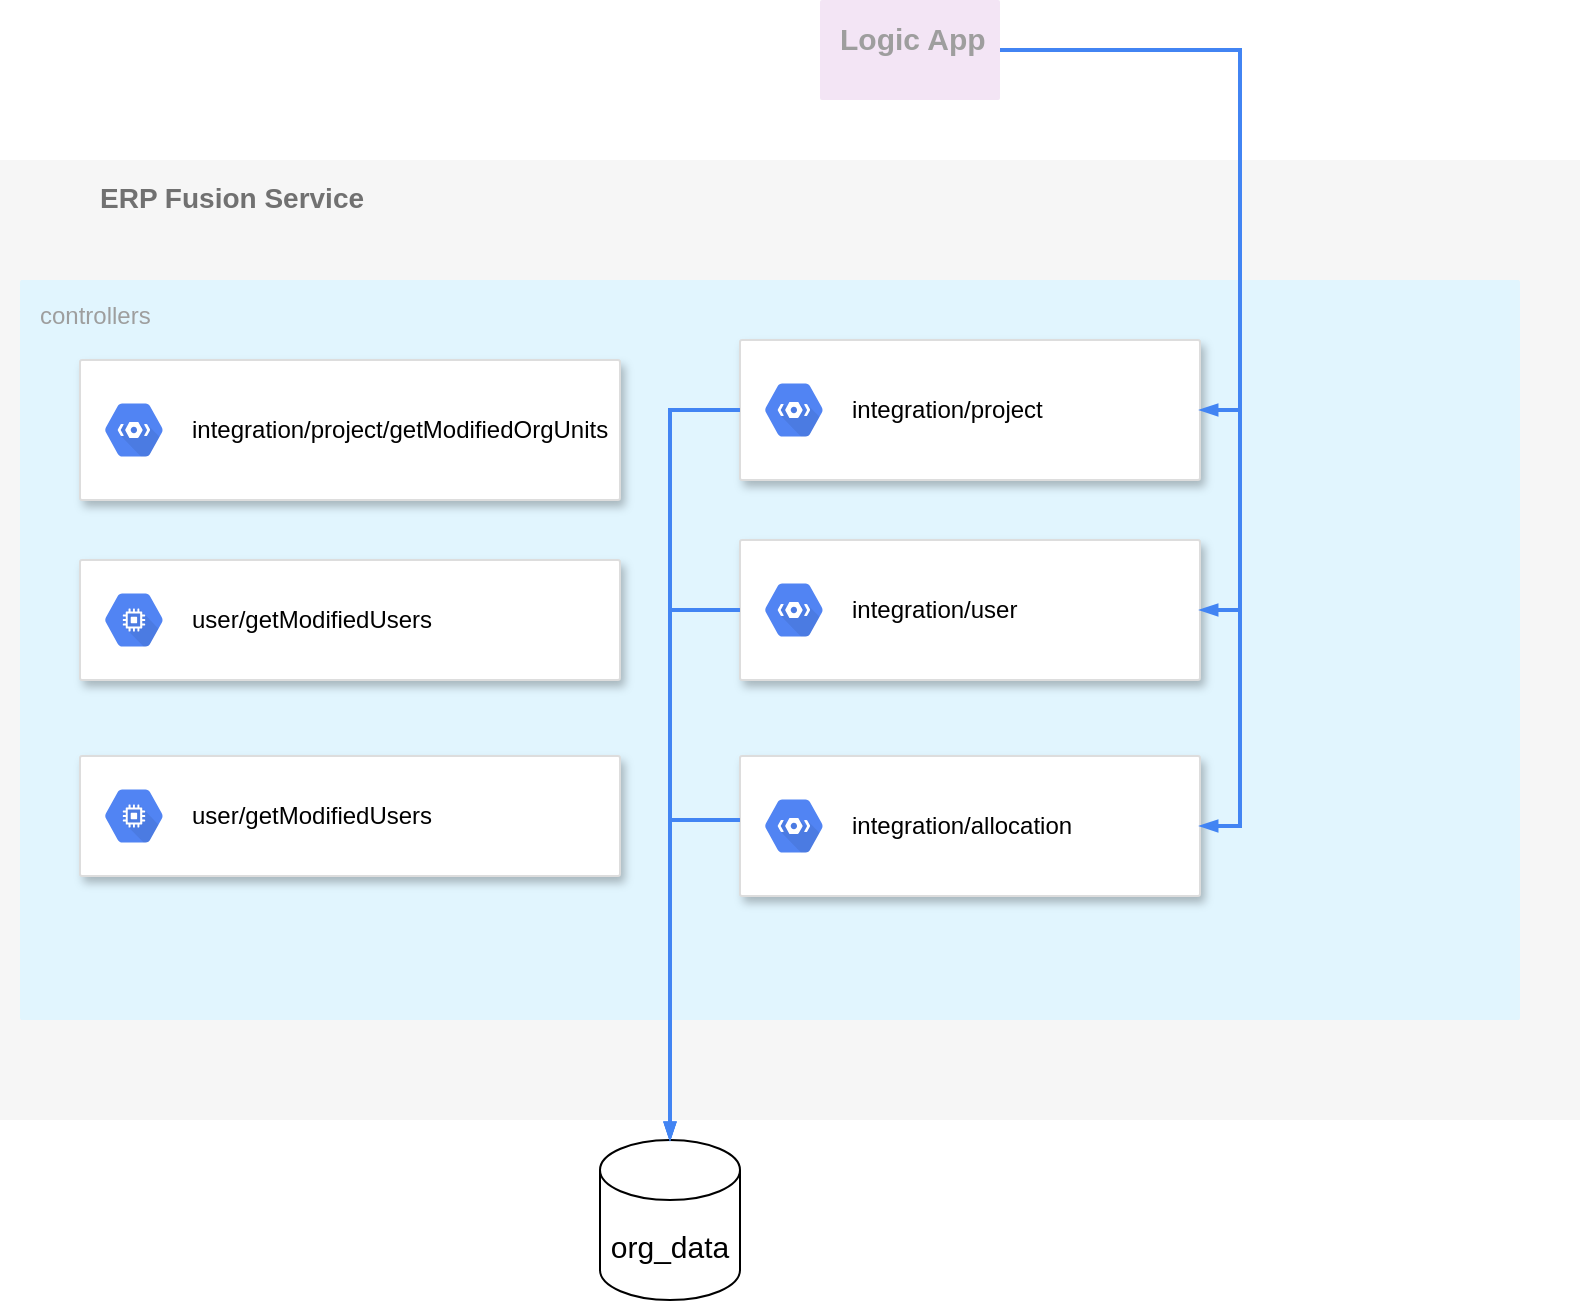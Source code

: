 <mxfile version="20.5.3" type="github"><diagram id="f106602c-feb2-e66a-4537-3a34d633f6aa" name="Page-1"><mxGraphModel dx="1097" dy="635" grid="1" gridSize="10" guides="1" tooltips="1" connect="1" arrows="1" fold="1" page="1" pageScale="1" pageWidth="1169" pageHeight="827" background="none" math="0" shadow="0"><root><mxCell id="0"/><mxCell id="1" parent="0"/><mxCell id="14" value="&lt;b&gt;ERP Fusion Service&lt;/b&gt;" style="fillColor=#F6F6F6;strokeColor=none;shadow=0;gradientColor=none;fontSize=14;align=left;spacing=10;fontColor=#717171;9E9E9E;verticalAlign=top;spacingTop=-4;fontStyle=0;spacingLeft=40;html=1;" parent="1" vertex="1"><mxGeometry x="190" y="100" width="790" height="480" as="geometry"/></mxCell><mxCell id="753" value="controllers" style="rounded=1;absoluteArcSize=1;arcSize=2;html=1;strokeColor=none;gradientColor=none;shadow=0;dashed=0;strokeColor=none;fontSize=12;fontColor=#9E9E9E;align=left;verticalAlign=top;spacing=10;spacingTop=-4;fillColor=#E1F5FE;" parent="14" vertex="1"><mxGeometry x="10" y="60" width="750" height="370" as="geometry"/></mxCell><mxCell id="EeYM2ZO47o47jOV-yCQW-786" value="" style="strokeColor=#dddddd;fillColor=#ffffff;shadow=1;strokeWidth=1;rounded=1;absoluteArcSize=1;arcSize=2;fontSize=10;fontColor=#9E9E9E;align=center;html=1;" vertex="1" parent="14"><mxGeometry x="40" y="298" width="270" height="60" as="geometry"/></mxCell><mxCell id="EeYM2ZO47o47jOV-yCQW-787" value="&lt;font color=&quot;#000000&quot;&gt;user/getModifiedUsers&lt;/font&gt;" style="dashed=0;connectable=0;html=1;fillColor=#5184F3;strokeColor=none;shape=mxgraph.gcp2.hexIcon;prIcon=compute_engine;part=1;labelPosition=right;verticalLabelPosition=middle;align=left;verticalAlign=middle;spacingLeft=5;fontColor=#999999;fontSize=12;" vertex="1" parent="EeYM2ZO47o47jOV-yCQW-786"><mxGeometry y="0.5" width="44" height="39" relative="1" as="geometry"><mxPoint x="5" y="-19.5" as="offset"/></mxGeometry></mxCell><mxCell id="EeYM2ZO47o47jOV-yCQW-795" value="" style="strokeColor=#dddddd;fillColor=#ffffff;shadow=1;strokeWidth=1;rounded=1;absoluteArcSize=1;arcSize=2;fontSize=10;fontColor=#9E9E9E;align=center;html=1;" vertex="1" parent="14"><mxGeometry x="370" y="190" width="230" height="70" as="geometry"/></mxCell><mxCell id="EeYM2ZO47o47jOV-yCQW-796" value="&lt;font color=&quot;#000000&quot;&gt;integration/user&lt;/font&gt;" style="dashed=0;connectable=0;html=1;fillColor=#5184F3;strokeColor=none;shape=mxgraph.gcp2.hexIcon;prIcon=cloud_tools_for_powershell;part=1;labelPosition=right;verticalLabelPosition=middle;align=left;verticalAlign=middle;spacingLeft=5;fontColor=#999999;fontSize=12;" vertex="1" parent="EeYM2ZO47o47jOV-yCQW-795"><mxGeometry y="0.5" width="44" height="39" relative="1" as="geometry"><mxPoint x="5" y="-19.5" as="offset"/></mxGeometry></mxCell><mxCell id="EeYM2ZO47o47jOV-yCQW-797" value="" style="strokeColor=#dddddd;fillColor=#ffffff;shadow=1;strokeWidth=1;rounded=1;absoluteArcSize=1;arcSize=2;fontSize=10;fontColor=#9E9E9E;align=center;html=1;" vertex="1" parent="14"><mxGeometry x="370" y="298" width="230" height="70" as="geometry"/></mxCell><mxCell id="EeYM2ZO47o47jOV-yCQW-798" value="&lt;font color=&quot;#000000&quot;&gt;integration/allocation&lt;/font&gt;&lt;span style=&quot;color: rgba(0, 0, 0, 0); font-family: monospace; font-size: 0px;&quot;&gt;%3CmxGraphModel%3E%3Croot%3E%3CmxCell%20id%3D%220%22%2F%3E%3CmxCell%20id%3D%221%22%20parent%3D%220%22%2F%3E%3CmxCell%20id%3D%222%22%20value%3D%22%22%20style%3D%22strokeColor%3D%23dddddd%3BfillColor%3D%23ffffff%3Bshadow%3D1%3BstrokeWidth%3D1%3Brounded%3D1%3BabsoluteArcSize%3D1%3BarcSize%3D2%3BfontSize%3D10%3BfontColor%3D%239E9E9E%3Balign%3Dcenter%3Bhtml%3D1%3B%22%20vertex%3D%221%22%20parent%3D%221%22%3E%3CmxGeometry%20x%3D%22560%22%20y%3D%22290%22%20width%3D%22230%22%20height%3D%2270%22%20as%3D%22geometry%22%2F%3E%3C%2FmxCell%3E%3CmxCell%20id%3D%223%22%20value%3D%22%26lt%3Bfont%20color%3D%26quot%3B%23000000%26quot%3B%26gt%3Bintegration%2Fuser%26lt%3B%2Ffont%26gt%3B%22%20style%3D%22dashed%3D0%3Bconnectable%3D0%3Bhtml%3D1%3BfillColor%3D%235184F3%3BstrokeColor%3Dnone%3Bshape%3Dmxgraph.gcp2.hexIcon%3BprIcon%3Dcloud_tools_for_powershell%3Bpart%3D1%3BlabelPosition%3Dright%3BverticalLabelPosition%3Dmiddle%3Balign%3Dleft%3BverticalAlign%3Dmiddle%3BspacingLeft%3D5%3BfontColor%3D%23999999%3BfontSize%3D12%3B%22%20vertex%3D%221%22%20parent%3D%222%22%3E%3CmxGeometry%20y%3D%220.5%22%20width%3D%2244%22%20height%3D%2239%22%20relative%3D%221%22%20as%3D%22geometry%22%3E%3CmxPoint%20x%3D%225%22%20y%3D%22-19.5%22%20as%3D%22offset%22%2F%3E%3C%2FmxGeometry%3E%3C%2FmxCell%3E%3C%2Froot%3E%3C%2FmxGraphModel%3E&lt;/span&gt;" style="dashed=0;connectable=0;html=1;fillColor=#5184F3;strokeColor=none;shape=mxgraph.gcp2.hexIcon;prIcon=cloud_tools_for_powershell;part=1;labelPosition=right;verticalLabelPosition=middle;align=left;verticalAlign=middle;spacingLeft=5;fontColor=#999999;fontSize=12;" vertex="1" parent="EeYM2ZO47o47jOV-yCQW-797"><mxGeometry y="0.5" width="44" height="39" relative="1" as="geometry"><mxPoint x="5" y="-19.5" as="offset"/></mxGeometry></mxCell><mxCell id="EeYM2ZO47o47jOV-yCQW-804" style="edgeStyle=orthogonalEdgeStyle;rounded=0;html=1;labelBackgroundColor=none;startFill=1;startSize=4;endArrow=blockThin;endFill=1;endSize=4;jettySize=auto;orthogonalLoop=1;strokeColor=#4284F3;strokeWidth=2;fontSize=12;fontColor=#000000;align=center;dashed=0;fontStyle=1;exitX=0;exitY=0.5;exitDx=0;exitDy=0;entryX=0.5;entryY=0;entryDx=0;entryDy=0;entryPerimeter=0;" edge="1" parent="14" target="EeYM2ZO47o47jOV-yCQW-788"><mxGeometry relative="1" as="geometry"><mxPoint x="370" y="330" as="sourcePoint"/><mxPoint x="335" y="595" as="targetPoint"/><Array as="points"><mxPoint x="335" y="330"/></Array></mxGeometry></mxCell><mxCell id="735" value="" style="strokeColor=#dddddd;fillColor=#ffffff;shadow=1;strokeWidth=1;rounded=1;absoluteArcSize=1;arcSize=2;fontSize=10;fontColor=#9E9E9E;align=center;html=1;" parent="14" vertex="1"><mxGeometry x="40" y="100" width="270" height="70" as="geometry"/></mxCell><mxCell id="736" value="&lt;font color=&quot;#000000&quot;&gt;integration/project/getModifiedOrgUnits&lt;/font&gt;" style="dashed=0;connectable=0;html=1;fillColor=#5184F3;strokeColor=none;shape=mxgraph.gcp2.hexIcon;prIcon=cloud_tools_for_powershell;part=1;labelPosition=right;verticalLabelPosition=middle;align=left;verticalAlign=middle;spacingLeft=5;fontColor=#999999;fontSize=12;" parent="735" vertex="1"><mxGeometry y="0.5" width="44" height="39" relative="1" as="geometry"><mxPoint x="5" y="-19.5" as="offset"/></mxGeometry></mxCell><mxCell id="737" value="" style="strokeColor=#dddddd;fillColor=#ffffff;shadow=1;strokeWidth=1;rounded=1;absoluteArcSize=1;arcSize=2;fontSize=10;fontColor=#9E9E9E;align=center;html=1;" parent="14" vertex="1"><mxGeometry x="40" y="200" width="270" height="60" as="geometry"/></mxCell><mxCell id="738" value="&lt;font color=&quot;#000000&quot;&gt;user/getModifiedUsers&lt;/font&gt;" style="dashed=0;connectable=0;html=1;fillColor=#5184F3;strokeColor=none;shape=mxgraph.gcp2.hexIcon;prIcon=compute_engine;part=1;labelPosition=right;verticalLabelPosition=middle;align=left;verticalAlign=middle;spacingLeft=5;fontColor=#999999;fontSize=12;" parent="737" vertex="1"><mxGeometry y="0.5" width="44" height="39" relative="1" as="geometry"><mxPoint x="5" y="-19.5" as="offset"/></mxGeometry></mxCell><mxCell id="734" value="Logic App" style="rounded=1;absoluteArcSize=1;arcSize=2;html=1;strokeColor=none;gradientColor=none;shadow=0;dashed=0;strokeColor=none;fontSize=15;fontColor=#9E9E9E;align=left;verticalAlign=top;spacing=10;spacingTop=-4;fillColor=#F3E5F5;fontStyle=1" parent="1" vertex="1"><mxGeometry x="600" y="20" width="90" height="50" as="geometry"/></mxCell><mxCell id="EeYM2ZO47o47jOV-yCQW-792" value="" style="strokeColor=#dddddd;fillColor=#ffffff;shadow=1;strokeWidth=1;rounded=1;absoluteArcSize=1;arcSize=2;fontSize=10;fontColor=#9E9E9E;align=center;html=1;" vertex="1" parent="1"><mxGeometry x="560" y="190" width="230" height="70" as="geometry"/></mxCell><mxCell id="EeYM2ZO47o47jOV-yCQW-793" value="&lt;font color=&quot;#000000&quot;&gt;integration/project&lt;/font&gt;" style="dashed=0;connectable=0;html=1;fillColor=#5184F3;strokeColor=none;shape=mxgraph.gcp2.hexIcon;prIcon=cloud_tools_for_powershell;part=1;labelPosition=right;verticalLabelPosition=middle;align=left;verticalAlign=middle;spacingLeft=5;fontColor=#999999;fontSize=12;" vertex="1" parent="EeYM2ZO47o47jOV-yCQW-792"><mxGeometry y="0.5" width="44" height="39" relative="1" as="geometry"><mxPoint x="5" y="-19.5" as="offset"/></mxGeometry></mxCell><mxCell id="EeYM2ZO47o47jOV-yCQW-799" style="edgeStyle=orthogonalEdgeStyle;rounded=0;html=1;labelBackgroundColor=none;startFill=1;startSize=4;endArrow=blockThin;endFill=1;endSize=4;jettySize=auto;orthogonalLoop=1;strokeColor=#4284F3;strokeWidth=2;fontSize=12;fontColor=#000000;align=center;dashed=0;entryX=1;entryY=0.5;entryDx=0;entryDy=0;exitX=1;exitY=0.5;exitDx=0;exitDy=0;" edge="1" parent="1" source="734" target="EeYM2ZO47o47jOV-yCQW-795"><mxGeometry relative="1" as="geometry"><mxPoint x="655" y="150" as="sourcePoint"/><mxPoint x="742.5" y="200.0" as="targetPoint"/></mxGeometry></mxCell><mxCell id="EeYM2ZO47o47jOV-yCQW-800" style="edgeStyle=orthogonalEdgeStyle;rounded=0;html=1;labelBackgroundColor=none;startFill=1;startSize=4;endArrow=blockThin;endFill=1;endSize=4;jettySize=auto;orthogonalLoop=1;strokeColor=#4284F3;strokeWidth=2;fontSize=12;fontColor=#000000;align=center;dashed=0;entryX=1;entryY=0.5;entryDx=0;entryDy=0;fontStyle=1;exitX=1;exitY=0.5;exitDx=0;exitDy=0;" edge="1" parent="1" source="734" target="EeYM2ZO47o47jOV-yCQW-797"><mxGeometry relative="1" as="geometry"><mxPoint x="690" y="80" as="sourcePoint"/><mxPoint x="752.5" y="210.0" as="targetPoint"/><Array as="points"><mxPoint x="810" y="45"/><mxPoint x="810" y="433"/></Array></mxGeometry></mxCell><mxCell id="EeYM2ZO47o47jOV-yCQW-801" style="edgeStyle=orthogonalEdgeStyle;rounded=0;html=1;labelBackgroundColor=none;startFill=1;startSize=4;endArrow=blockThin;endFill=1;endSize=4;jettySize=auto;orthogonalLoop=1;strokeColor=#4284F3;strokeWidth=2;fontSize=12;fontColor=#000000;align=center;dashed=0;entryX=1;entryY=0.5;entryDx=0;entryDy=0;exitX=1;exitY=0.5;exitDx=0;exitDy=0;" edge="1" parent="1" source="734" target="EeYM2ZO47o47jOV-yCQW-792"><mxGeometry relative="1" as="geometry"><mxPoint x="675" y="170" as="sourcePoint"/><mxPoint x="762.5" y="220.0" as="targetPoint"/></mxGeometry></mxCell><mxCell id="EeYM2ZO47o47jOV-yCQW-788" value="org_data" style="shape=cylinder3;whiteSpace=wrap;html=1;boundedLbl=1;backgroundOutline=1;size=15;fontSize=15;" vertex="1" parent="1"><mxGeometry x="490" y="590" width="70" height="80" as="geometry"/></mxCell><mxCell id="EeYM2ZO47o47jOV-yCQW-802" style="edgeStyle=orthogonalEdgeStyle;rounded=0;html=1;labelBackgroundColor=none;startFill=1;startSize=4;endArrow=blockThin;endFill=1;endSize=4;jettySize=auto;orthogonalLoop=1;strokeColor=#4284F3;strokeWidth=2;fontSize=12;fontColor=#000000;align=center;dashed=0;fontStyle=1;exitX=0;exitY=0.5;exitDx=0;exitDy=0;" edge="1" parent="1" source="EeYM2ZO47o47jOV-yCQW-792"><mxGeometry relative="1" as="geometry"><mxPoint x="700.0" y="90" as="sourcePoint"/><mxPoint x="525" y="590" as="targetPoint"/><Array as="points"><mxPoint x="525" y="225"/></Array></mxGeometry></mxCell><mxCell id="EeYM2ZO47o47jOV-yCQW-803" style="edgeStyle=orthogonalEdgeStyle;rounded=0;html=1;labelBackgroundColor=none;startFill=1;startSize=4;endArrow=blockThin;endFill=1;endSize=4;jettySize=auto;orthogonalLoop=1;strokeColor=#4284F3;strokeWidth=2;fontSize=12;fontColor=#000000;align=center;dashed=0;fontStyle=1;exitX=0;exitY=0.5;exitDx=0;exitDy=0;entryX=0.5;entryY=0;entryDx=0;entryDy=0;entryPerimeter=0;" edge="1" parent="1" source="EeYM2ZO47o47jOV-yCQW-795" target="EeYM2ZO47o47jOV-yCQW-788"><mxGeometry relative="1" as="geometry"><mxPoint x="570.0" y="235" as="sourcePoint"/><mxPoint x="535.0" y="600" as="targetPoint"/><Array as="points"><mxPoint x="525" y="325"/></Array></mxGeometry></mxCell></root></mxGraphModel></diagram></mxfile>
